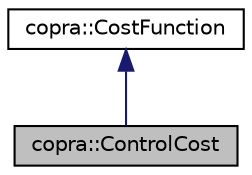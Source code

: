digraph "copra::ControlCost"
{
 // LATEX_PDF_SIZE
  edge [fontname="Helvetica",fontsize="10",labelfontname="Helvetica",labelfontsize="10"];
  node [fontname="Helvetica",fontsize="10",shape=record];
  Node1 [label="copra::ControlCost",height=0.2,width=0.4,color="black", fillcolor="grey75", style="filled", fontcolor="black",tooltip="Control cost function class. This cost function looks for a minimization of the control...."];
  Node2 -> Node1 [dir="back",color="midnightblue",fontsize="10",style="solid",fontname="Helvetica"];
  Node2 [label="copra::CostFunction",height=0.2,width=0.4,color="black", fillcolor="white", style="filled",URL="$classcopra_1_1CostFunction.html",tooltip="Abstract base class that represents cost functions. Any derived class of this one can be added to the..."];
}
